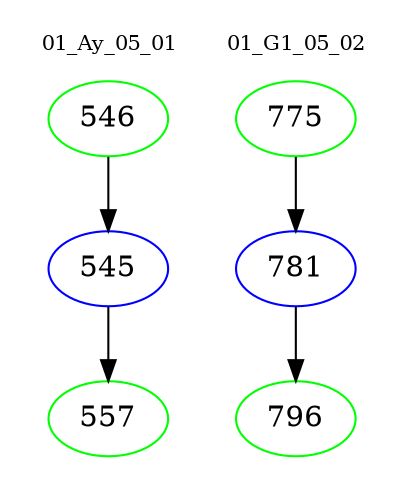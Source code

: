 digraph{
subgraph cluster_0 {
color = white
label = "01_Ay_05_01";
fontsize=10;
T0_546 [label="546", color="green"]
T0_546 -> T0_545 [color="black"]
T0_545 [label="545", color="blue"]
T0_545 -> T0_557 [color="black"]
T0_557 [label="557", color="green"]
}
subgraph cluster_1 {
color = white
label = "01_G1_05_02";
fontsize=10;
T1_775 [label="775", color="green"]
T1_775 -> T1_781 [color="black"]
T1_781 [label="781", color="blue"]
T1_781 -> T1_796 [color="black"]
T1_796 [label="796", color="green"]
}
}
